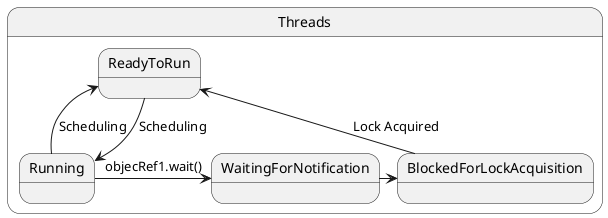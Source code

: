 @startuml
state Threads {
ReadyToRun -down-> Running : Scheduling
Running -left-> ReadyToRun : Scheduling

Running -right-> WaitingForNotification : objecRef1.wait()
WaitingForNotification -right-> BlockedForLockAcquisition
BlockedForLockAcquisition -left-> ReadyToRun : Lock Acquired
}

@enduml